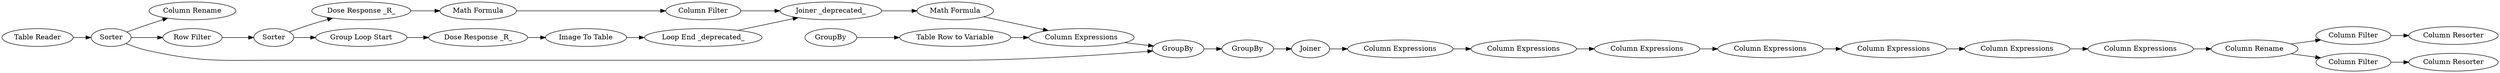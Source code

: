 digraph {
	"-8820187345457628116_377" [label="Column Expressions"]
	"7419729759360521298_370" [label="Dose Response _R_"]
	"7419729759360521298_374" [label="Loop End _deprecated_"]
	"-8820187345457628116_399" [label="Column Expressions"]
	"-8820187345457628116_380" [label="Column Expressions"]
	"-8820187345457628116_398" [label="Column Expressions"]
	"7419729759360521298_376" [label="Column Expressions"]
	"7419729759360521298_367" [label="Dose Response _R_"]
	"-708606900212835609_365" [label=Sorter]
	"-708606900212835609_388" [label="Column Resorter"]
	"7419729759360521298_369" [label="Image To Table"]
	"7419729759360521298_372" [label="Joiner _deprecated_"]
	"-708606900212835609_383" [label="Column Filter"]
	"-8820187345457628116_382" [label="Column Expressions"]
	"-708606900212835609_391" [label="Column Rename"]
	"-708606900212835609_390" [label="Column Filter"]
	"-8820187345457628116_378" [label=Joiner]
	"-8820187345457628116_404" [label=GroupBy]
	"7419729759360521298_409" [label="Table Row to Variable"]
	"7419729759360521298_410" [label="Column Filter"]
	"-8820187345457628116_375" [label=GroupBy]
	"7419729759360521298_407" [label=GroupBy]
	"-8820187345457628116_386" [label="Column Expressions"]
	"7419729759360521298_368" [label="Math Formula"]
	"-708606900212835609_414" [label="Table Reader"]
	"7419729759360521298_371" [label=Sorter]
	"-8820187345457628116_384" [label="Column Rename"]
	"7419729759360521298_373" [label="Group Loop Start"]
	"-708606900212835609_385" [label="Column Resorter"]
	"7419729759360521298_366" [label="Row Filter"]
	"7419729759360521298_381" [label="Math Formula"]
	"-8820187345457628116_379" [label="Column Expressions"]
	"7419729759360521298_366" -> "7419729759360521298_371"
	"-8820187345457628116_382" -> "-8820187345457628116_384"
	"-8820187345457628116_378" -> "-8820187345457628116_377"
	"-8820187345457628116_386" -> "-8820187345457628116_380"
	"-8820187345457628116_377" -> "-8820187345457628116_379"
	"7419729759360521298_367" -> "7419729759360521298_369"
	"7419729759360521298_376" -> "-8820187345457628116_404"
	"7419729759360521298_371" -> "7419729759360521298_370"
	"7419729759360521298_369" -> "7419729759360521298_374"
	"-8820187345457628116_384" -> "-708606900212835609_383"
	"-8820187345457628116_379" -> "-8820187345457628116_398"
	"7419729759360521298_373" -> "7419729759360521298_367"
	"7419729759360521298_370" -> "7419729759360521298_368"
	"-8820187345457628116_375" -> "-8820187345457628116_378"
	"-8820187345457628116_380" -> "-8820187345457628116_382"
	"7419729759360521298_407" -> "7419729759360521298_409"
	"7419729759360521298_371" -> "7419729759360521298_373"
	"-708606900212835609_414" -> "-708606900212835609_365"
	"7419729759360521298_374" -> "7419729759360521298_372"
	"-708606900212835609_365" -> "-708606900212835609_391"
	"-8820187345457628116_384" -> "-708606900212835609_390"
	"7419729759360521298_372" -> "7419729759360521298_381"
	"7419729759360521298_368" -> "7419729759360521298_410"
	"7419729759360521298_381" -> "7419729759360521298_376"
	"7419729759360521298_410" -> "7419729759360521298_372"
	"7419729759360521298_409" -> "7419729759360521298_376"
	"-708606900212835609_365" -> "7419729759360521298_366"
	"-8820187345457628116_404" -> "-8820187345457628116_375"
	"-8820187345457628116_398" -> "-8820187345457628116_399"
	"-708606900212835609_383" -> "-708606900212835609_385"
	"-708606900212835609_390" -> "-708606900212835609_388"
	"-708606900212835609_365" -> "-8820187345457628116_404"
	"-8820187345457628116_399" -> "-8820187345457628116_386"
	rankdir=LR
}

